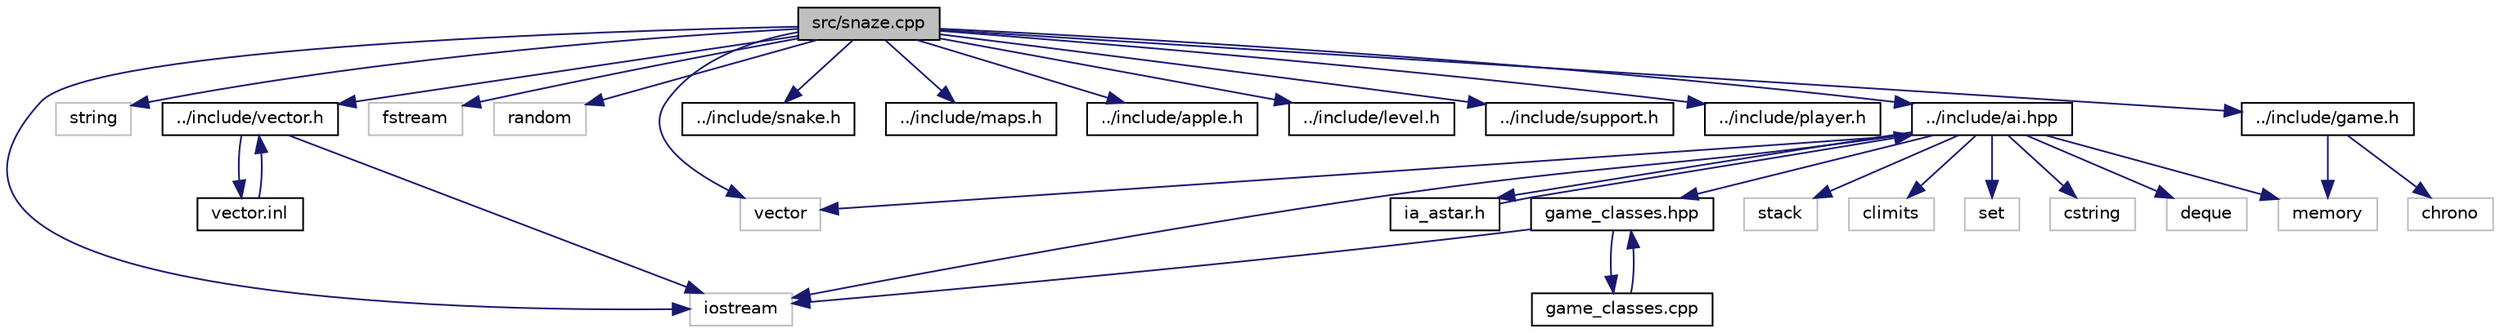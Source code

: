 digraph "src/snaze.cpp"
{
  edge [fontname="Helvetica",fontsize="10",labelfontname="Helvetica",labelfontsize="10"];
  node [fontname="Helvetica",fontsize="10",shape=record];
  Node0 [label="src/snaze.cpp",height=0.2,width=0.4,color="black", fillcolor="grey75", style="filled", fontcolor="black"];
  Node0 -> Node1 [color="midnightblue",fontsize="10",style="solid"];
  Node1 [label="iostream",height=0.2,width=0.4,color="grey75", fillcolor="white", style="filled"];
  Node0 -> Node2 [color="midnightblue",fontsize="10",style="solid"];
  Node2 [label="string",height=0.2,width=0.4,color="grey75", fillcolor="white", style="filled"];
  Node0 -> Node3 [color="midnightblue",fontsize="10",style="solid"];
  Node3 [label="vector",height=0.2,width=0.4,color="grey75", fillcolor="white", style="filled"];
  Node0 -> Node4 [color="midnightblue",fontsize="10",style="solid"];
  Node4 [label="fstream",height=0.2,width=0.4,color="grey75", fillcolor="white", style="filled"];
  Node0 -> Node5 [color="midnightblue",fontsize="10",style="solid"];
  Node5 [label="random",height=0.2,width=0.4,color="grey75", fillcolor="white", style="filled"];
  Node0 -> Node6 [color="midnightblue",fontsize="10",style="solid"];
  Node6 [label="../include/vector.h",height=0.2,width=0.4,color="black", fillcolor="white", style="filled",URL="$d6/d68/vector_8h.html"];
  Node6 -> Node1 [color="midnightblue",fontsize="10",style="solid"];
  Node6 -> Node7 [color="midnightblue",fontsize="10",style="solid"];
  Node7 [label="vector.inl",height=0.2,width=0.4,color="black", fillcolor="white", style="filled",URL="$df/d5f/vector_8inl.html"];
  Node7 -> Node6 [color="midnightblue",fontsize="10",style="solid"];
  Node0 -> Node8 [color="midnightblue",fontsize="10",style="solid"];
  Node8 [label="../include/snake.h",height=0.2,width=0.4,color="black", fillcolor="white", style="filled",URL="$dc/d3f/snake_8h.html"];
  Node0 -> Node9 [color="midnightblue",fontsize="10",style="solid"];
  Node9 [label="../include/maps.h",height=0.2,width=0.4,color="black", fillcolor="white", style="filled",URL="$d3/db7/maps_8h.html"];
  Node0 -> Node10 [color="midnightblue",fontsize="10",style="solid"];
  Node10 [label="../include/apple.h",height=0.2,width=0.4,color="black", fillcolor="white", style="filled",URL="$d2/d6e/apple_8h.html"];
  Node0 -> Node11 [color="midnightblue",fontsize="10",style="solid"];
  Node11 [label="../include/level.h",height=0.2,width=0.4,color="black", fillcolor="white", style="filled",URL="$de/d09/level_8h.html"];
  Node0 -> Node12 [color="midnightblue",fontsize="10",style="solid"];
  Node12 [label="../include/support.h",height=0.2,width=0.4,color="black", fillcolor="white", style="filled",URL="$dd/d87/support_8h.html"];
  Node0 -> Node13 [color="midnightblue",fontsize="10",style="solid"];
  Node13 [label="../include/player.h",height=0.2,width=0.4,color="black", fillcolor="white", style="filled",URL="$d3/d62/player_8h.html"];
  Node0 -> Node14 [color="midnightblue",fontsize="10",style="solid"];
  Node14 [label="../include/ai.hpp",height=0.2,width=0.4,color="black", fillcolor="white", style="filled",URL="$d7/dd9/ai_8hpp.html"];
  Node14 -> Node1 [color="midnightblue",fontsize="10",style="solid"];
  Node14 -> Node15 [color="midnightblue",fontsize="10",style="solid"];
  Node15 [label="stack",height=0.2,width=0.4,color="grey75", fillcolor="white", style="filled"];
  Node14 -> Node16 [color="midnightblue",fontsize="10",style="solid"];
  Node16 [label="climits",height=0.2,width=0.4,color="grey75", fillcolor="white", style="filled"];
  Node14 -> Node17 [color="midnightblue",fontsize="10",style="solid"];
  Node17 [label="set",height=0.2,width=0.4,color="grey75", fillcolor="white", style="filled"];
  Node14 -> Node18 [color="midnightblue",fontsize="10",style="solid"];
  Node18 [label="cstring",height=0.2,width=0.4,color="grey75", fillcolor="white", style="filled"];
  Node14 -> Node3 [color="midnightblue",fontsize="10",style="solid"];
  Node14 -> Node19 [color="midnightblue",fontsize="10",style="solid"];
  Node19 [label="memory",height=0.2,width=0.4,color="grey75", fillcolor="white", style="filled"];
  Node14 -> Node20 [color="midnightblue",fontsize="10",style="solid"];
  Node20 [label="deque",height=0.2,width=0.4,color="grey75", fillcolor="white", style="filled"];
  Node14 -> Node21 [color="midnightblue",fontsize="10",style="solid"];
  Node21 [label="game_classes.hpp",height=0.2,width=0.4,color="black", fillcolor="white", style="filled",URL="$dc/d52/game__classes_8hpp.html"];
  Node21 -> Node1 [color="midnightblue",fontsize="10",style="solid"];
  Node21 -> Node22 [color="midnightblue",fontsize="10",style="solid"];
  Node22 [label="game_classes.cpp",height=0.2,width=0.4,color="black", fillcolor="white", style="filled",URL="$d8/ddc/game__classes_8cpp.html"];
  Node22 -> Node21 [color="midnightblue",fontsize="10",style="solid"];
  Node14 -> Node23 [color="midnightblue",fontsize="10",style="solid"];
  Node23 [label="ia_astar.h",height=0.2,width=0.4,color="black", fillcolor="white", style="filled",URL="$d9/d0e/ia__astar_8h.html"];
  Node23 -> Node14 [color="midnightblue",fontsize="10",style="solid"];
  Node0 -> Node24 [color="midnightblue",fontsize="10",style="solid"];
  Node24 [label="../include/game.h",height=0.2,width=0.4,color="black", fillcolor="white", style="filled",URL="$d2/dd5/game_8h.html"];
  Node24 -> Node19 [color="midnightblue",fontsize="10",style="solid"];
  Node24 -> Node25 [color="midnightblue",fontsize="10",style="solid"];
  Node25 [label="chrono",height=0.2,width=0.4,color="grey75", fillcolor="white", style="filled"];
}
